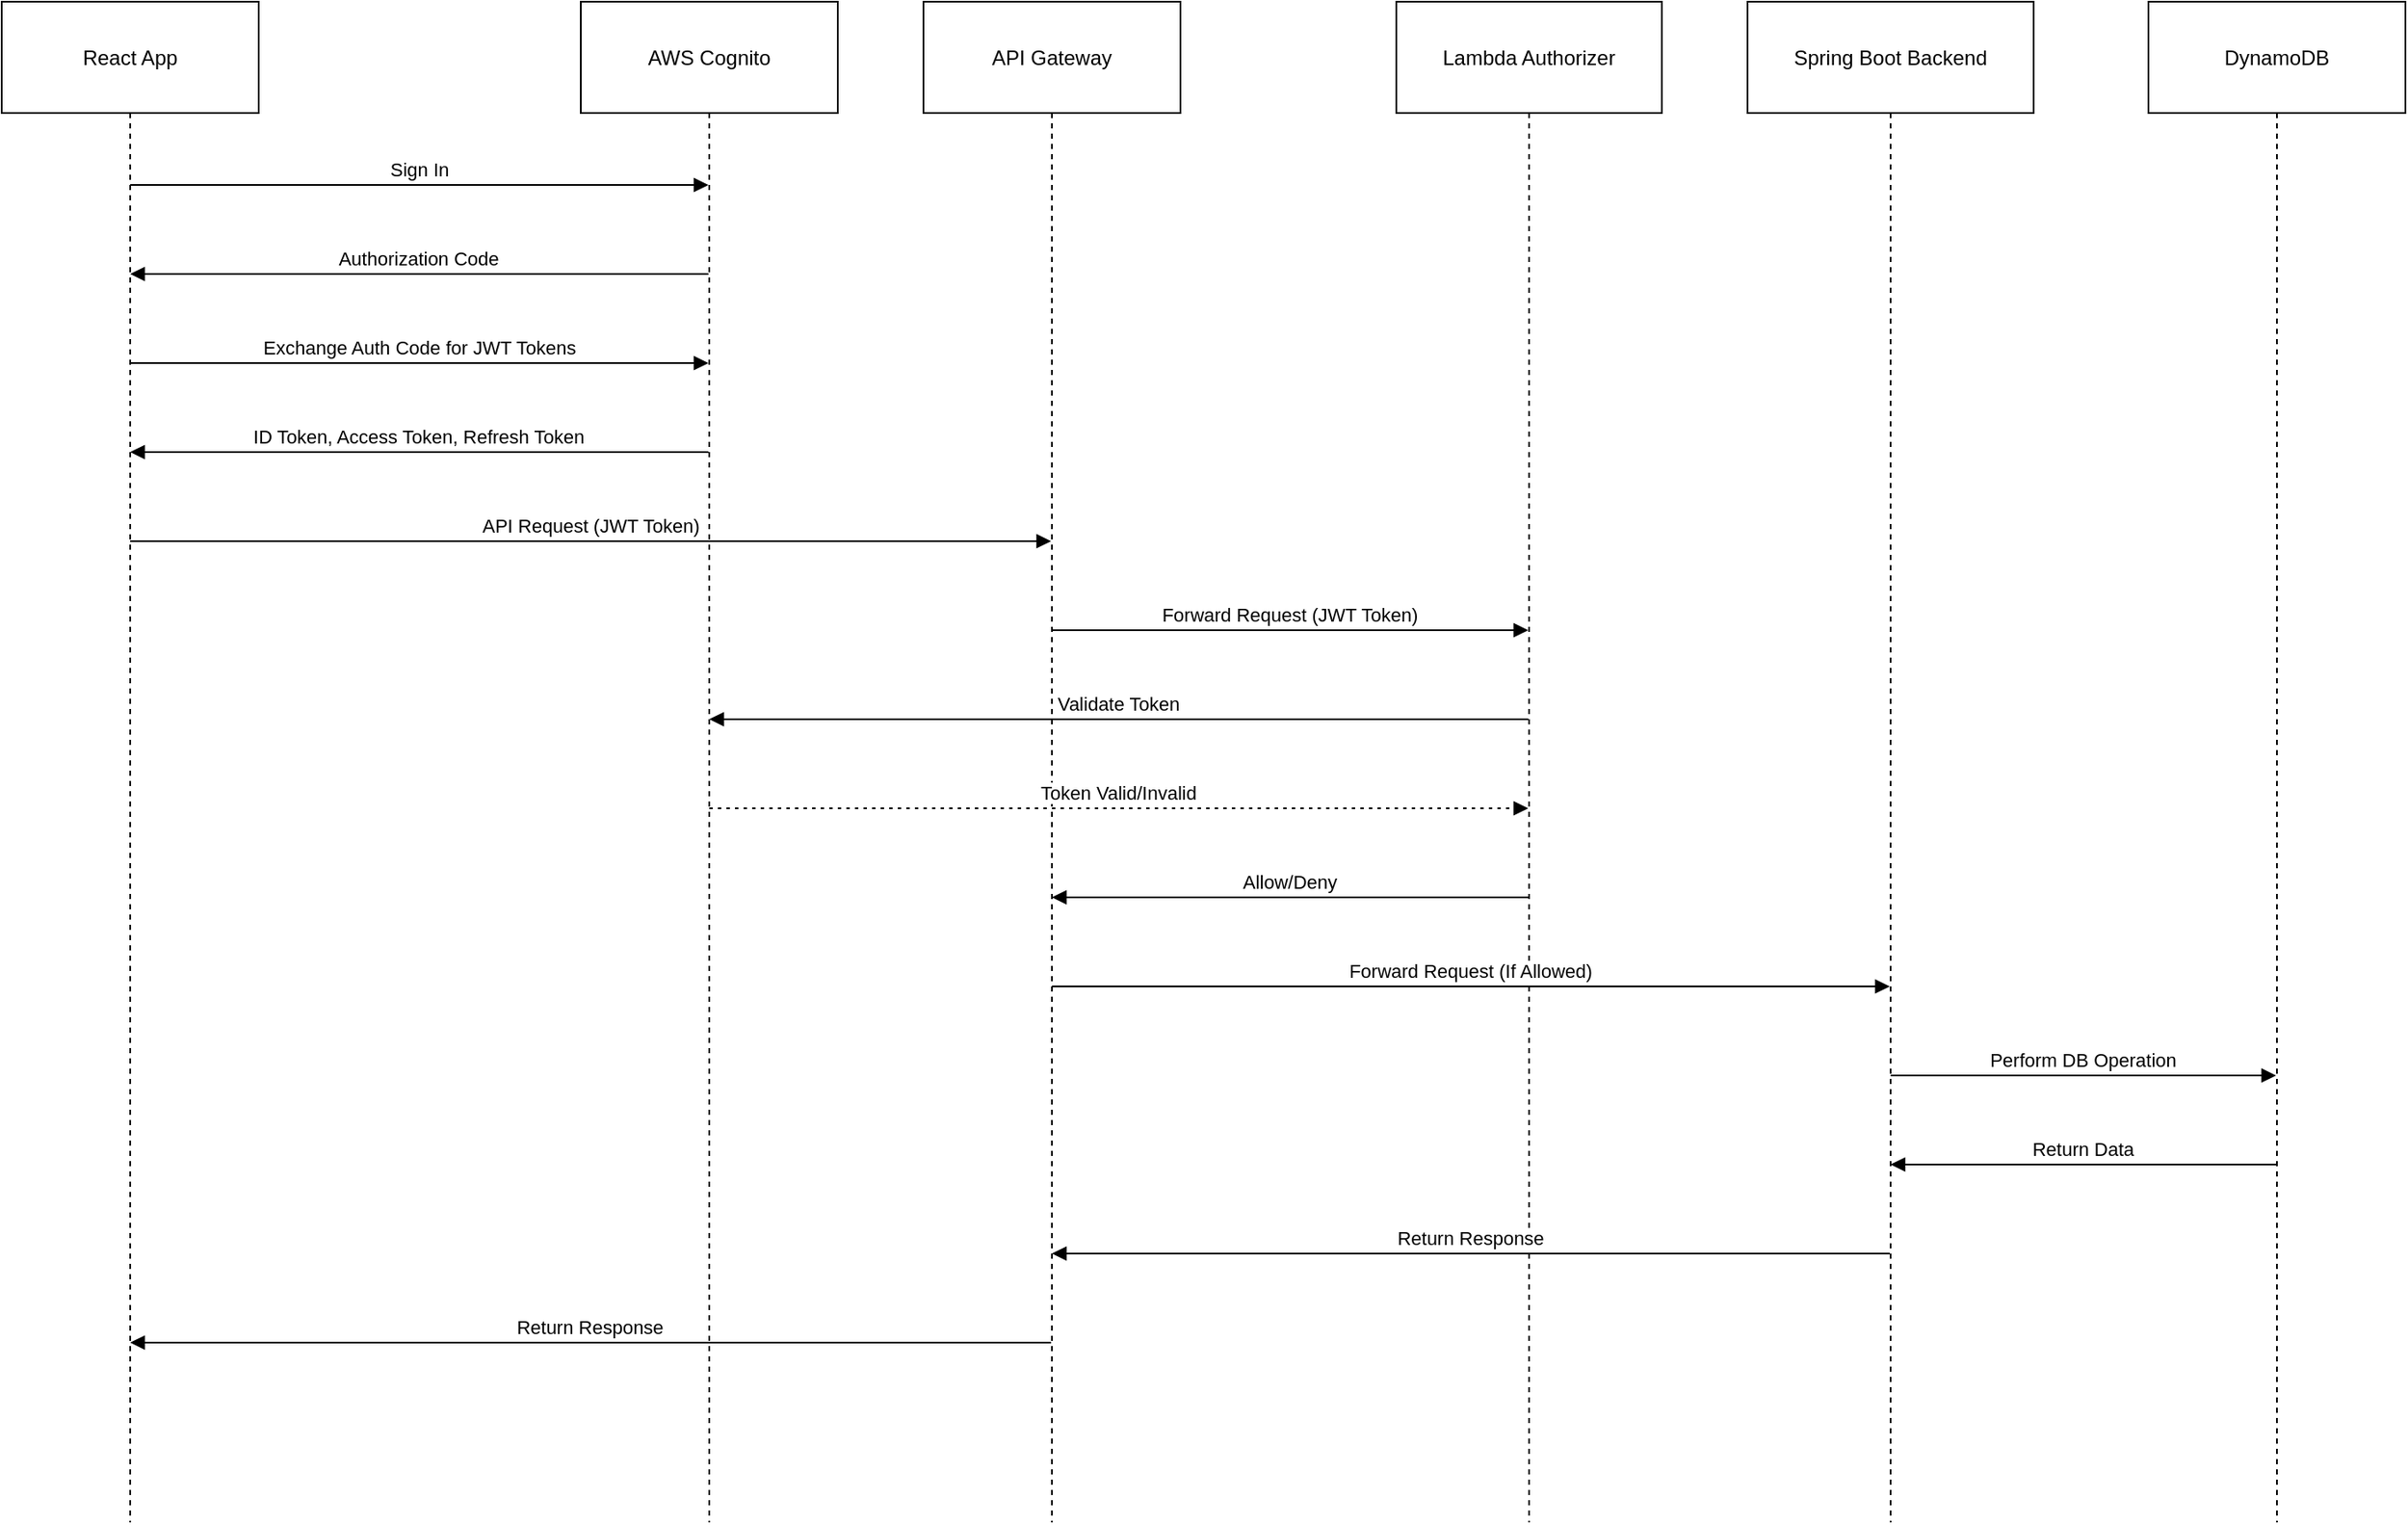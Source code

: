 <mxfile version="24.5.3" type="github" pages="4">
  <diagram name="Page-1" id="zcsIJ5oPYtfFFtMieLTu">
    <mxGraphModel dx="1222" dy="636" grid="1" gridSize="10" guides="1" tooltips="1" connect="1" arrows="1" fold="1" page="1" pageScale="1" pageWidth="850" pageHeight="1100" math="0" shadow="0">
      <root>
        <mxCell id="0" />
        <mxCell id="1" parent="0" />
        <mxCell id="AB_d_BDQOn1JZrrvu_UV-1" value="React App" style="shape=umlLifeline;perimeter=lifelinePerimeter;whiteSpace=wrap;container=1;dropTarget=0;collapsible=0;recursiveResize=0;outlineConnect=0;portConstraint=eastwest;newEdgeStyle={&quot;edgeStyle&quot;:&quot;elbowEdgeStyle&quot;,&quot;elbow&quot;:&quot;vertical&quot;,&quot;curved&quot;:0,&quot;rounded&quot;:0};size=65;" vertex="1" parent="1">
          <mxGeometry x="20" y="20" width="150" height="888" as="geometry" />
        </mxCell>
        <mxCell id="AB_d_BDQOn1JZrrvu_UV-2" value="AWS Cognito" style="shape=umlLifeline;perimeter=lifelinePerimeter;whiteSpace=wrap;container=1;dropTarget=0;collapsible=0;recursiveResize=0;outlineConnect=0;portConstraint=eastwest;newEdgeStyle={&quot;edgeStyle&quot;:&quot;elbowEdgeStyle&quot;,&quot;elbow&quot;:&quot;vertical&quot;,&quot;curved&quot;:0,&quot;rounded&quot;:0};size=65;" vertex="1" parent="1">
          <mxGeometry x="358" y="20" width="150" height="888" as="geometry" />
        </mxCell>
        <mxCell id="AB_d_BDQOn1JZrrvu_UV-3" value="API Gateway" style="shape=umlLifeline;perimeter=lifelinePerimeter;whiteSpace=wrap;container=1;dropTarget=0;collapsible=0;recursiveResize=0;outlineConnect=0;portConstraint=eastwest;newEdgeStyle={&quot;edgeStyle&quot;:&quot;elbowEdgeStyle&quot;,&quot;elbow&quot;:&quot;vertical&quot;,&quot;curved&quot;:0,&quot;rounded&quot;:0};size=65;" vertex="1" parent="1">
          <mxGeometry x="558" y="20" width="150" height="888" as="geometry" />
        </mxCell>
        <mxCell id="AB_d_BDQOn1JZrrvu_UV-4" value="Lambda Authorizer" style="shape=umlLifeline;perimeter=lifelinePerimeter;whiteSpace=wrap;container=1;dropTarget=0;collapsible=0;recursiveResize=0;outlineConnect=0;portConstraint=eastwest;newEdgeStyle={&quot;edgeStyle&quot;:&quot;elbowEdgeStyle&quot;,&quot;elbow&quot;:&quot;vertical&quot;,&quot;curved&quot;:0,&quot;rounded&quot;:0};size=65;" vertex="1" parent="1">
          <mxGeometry x="834" y="20" width="155" height="888" as="geometry" />
        </mxCell>
        <mxCell id="AB_d_BDQOn1JZrrvu_UV-5" value="Spring Boot Backend" style="shape=umlLifeline;perimeter=lifelinePerimeter;whiteSpace=wrap;container=1;dropTarget=0;collapsible=0;recursiveResize=0;outlineConnect=0;portConstraint=eastwest;newEdgeStyle={&quot;edgeStyle&quot;:&quot;elbowEdgeStyle&quot;,&quot;elbow&quot;:&quot;vertical&quot;,&quot;curved&quot;:0,&quot;rounded&quot;:0};size=65;" vertex="1" parent="1">
          <mxGeometry x="1039" y="20" width="167" height="888" as="geometry" />
        </mxCell>
        <mxCell id="AB_d_BDQOn1JZrrvu_UV-6" value="DynamoDB" style="shape=umlLifeline;perimeter=lifelinePerimeter;whiteSpace=wrap;container=1;dropTarget=0;collapsible=0;recursiveResize=0;outlineConnect=0;portConstraint=eastwest;newEdgeStyle={&quot;edgeStyle&quot;:&quot;elbowEdgeStyle&quot;,&quot;elbow&quot;:&quot;vertical&quot;,&quot;curved&quot;:0,&quot;rounded&quot;:0};size=65;" vertex="1" parent="1">
          <mxGeometry x="1273" y="20" width="150" height="888" as="geometry" />
        </mxCell>
        <mxCell id="AB_d_BDQOn1JZrrvu_UV-7" value="Sign In" style="verticalAlign=bottom;endArrow=block;edgeStyle=elbowEdgeStyle;elbow=vertical;curved=0;rounded=0;" edge="1" parent="1" source="AB_d_BDQOn1JZrrvu_UV-1" target="AB_d_BDQOn1JZrrvu_UV-2">
          <mxGeometry relative="1" as="geometry">
            <Array as="points">
              <mxPoint x="273" y="127" />
            </Array>
          </mxGeometry>
        </mxCell>
        <mxCell id="AB_d_BDQOn1JZrrvu_UV-8" value="Authorization Code" style="verticalAlign=bottom;endArrow=block;edgeStyle=elbowEdgeStyle;elbow=vertical;curved=0;rounded=0;" edge="1" parent="1" source="AB_d_BDQOn1JZrrvu_UV-2" target="AB_d_BDQOn1JZrrvu_UV-1">
          <mxGeometry relative="1" as="geometry">
            <Array as="points">
              <mxPoint x="276" y="179" />
            </Array>
          </mxGeometry>
        </mxCell>
        <mxCell id="AB_d_BDQOn1JZrrvu_UV-9" value="Exchange Auth Code for JWT Tokens" style="verticalAlign=bottom;endArrow=block;edgeStyle=elbowEdgeStyle;elbow=vertical;curved=0;rounded=0;" edge="1" parent="1" source="AB_d_BDQOn1JZrrvu_UV-1" target="AB_d_BDQOn1JZrrvu_UV-2">
          <mxGeometry relative="1" as="geometry">
            <Array as="points">
              <mxPoint x="273" y="231" />
            </Array>
          </mxGeometry>
        </mxCell>
        <mxCell id="AB_d_BDQOn1JZrrvu_UV-10" value="ID Token, Access Token, Refresh Token" style="verticalAlign=bottom;endArrow=block;edgeStyle=elbowEdgeStyle;elbow=vertical;curved=0;rounded=0;" edge="1" parent="1" source="AB_d_BDQOn1JZrrvu_UV-2" target="AB_d_BDQOn1JZrrvu_UV-1">
          <mxGeometry relative="1" as="geometry">
            <Array as="points">
              <mxPoint x="276" y="283" />
            </Array>
          </mxGeometry>
        </mxCell>
        <mxCell id="AB_d_BDQOn1JZrrvu_UV-11" value="API Request (JWT Token)" style="verticalAlign=bottom;endArrow=block;edgeStyle=elbowEdgeStyle;elbow=vertical;curved=0;rounded=0;" edge="1" parent="1" source="AB_d_BDQOn1JZrrvu_UV-1" target="AB_d_BDQOn1JZrrvu_UV-3">
          <mxGeometry relative="1" as="geometry">
            <Array as="points">
              <mxPoint x="373" y="335" />
            </Array>
          </mxGeometry>
        </mxCell>
        <mxCell id="AB_d_BDQOn1JZrrvu_UV-12" value="Forward Request (JWT Token)" style="verticalAlign=bottom;endArrow=block;edgeStyle=elbowEdgeStyle;elbow=vertical;curved=0;rounded=0;" edge="1" parent="1" source="AB_d_BDQOn1JZrrvu_UV-3" target="AB_d_BDQOn1JZrrvu_UV-4">
          <mxGeometry relative="1" as="geometry">
            <Array as="points">
              <mxPoint x="781" y="387" />
            </Array>
          </mxGeometry>
        </mxCell>
        <mxCell id="AB_d_BDQOn1JZrrvu_UV-13" value="Validate Token" style="verticalAlign=bottom;endArrow=block;edgeStyle=elbowEdgeStyle;elbow=vertical;curved=0;rounded=0;" edge="1" parent="1" source="AB_d_BDQOn1JZrrvu_UV-4" target="AB_d_BDQOn1JZrrvu_UV-2">
          <mxGeometry relative="1" as="geometry">
            <Array as="points">
              <mxPoint x="684" y="439" />
            </Array>
          </mxGeometry>
        </mxCell>
        <mxCell id="AB_d_BDQOn1JZrrvu_UV-14" value="Token Valid/Invalid" style="verticalAlign=bottom;endArrow=block;edgeStyle=elbowEdgeStyle;elbow=vertical;curved=0;rounded=0;dashed=1;dashPattern=2 3;" edge="1" parent="1" source="AB_d_BDQOn1JZrrvu_UV-2" target="AB_d_BDQOn1JZrrvu_UV-4">
          <mxGeometry relative="1" as="geometry">
            <Array as="points">
              <mxPoint x="681" y="491" />
            </Array>
          </mxGeometry>
        </mxCell>
        <mxCell id="AB_d_BDQOn1JZrrvu_UV-15" value="Allow/Deny" style="verticalAlign=bottom;endArrow=block;edgeStyle=elbowEdgeStyle;elbow=vertical;curved=0;rounded=0;" edge="1" parent="1" source="AB_d_BDQOn1JZrrvu_UV-4" target="AB_d_BDQOn1JZrrvu_UV-3">
          <mxGeometry relative="1" as="geometry">
            <Array as="points">
              <mxPoint x="784" y="543" />
            </Array>
          </mxGeometry>
        </mxCell>
        <mxCell id="AB_d_BDQOn1JZrrvu_UV-16" value="Forward Request (If Allowed)" style="verticalAlign=bottom;endArrow=block;edgeStyle=elbowEdgeStyle;elbow=vertical;curved=0;rounded=0;" edge="1" parent="1" source="AB_d_BDQOn1JZrrvu_UV-3" target="AB_d_BDQOn1JZrrvu_UV-5">
          <mxGeometry relative="1" as="geometry">
            <Array as="points">
              <mxPoint x="886" y="595" />
            </Array>
          </mxGeometry>
        </mxCell>
        <mxCell id="AB_d_BDQOn1JZrrvu_UV-17" value="Perform DB Operation" style="verticalAlign=bottom;endArrow=block;edgeStyle=elbowEdgeStyle;elbow=vertical;curved=0;rounded=0;" edge="1" parent="1" source="AB_d_BDQOn1JZrrvu_UV-5" target="AB_d_BDQOn1JZrrvu_UV-6">
          <mxGeometry relative="1" as="geometry">
            <Array as="points">
              <mxPoint x="1244" y="647" />
            </Array>
          </mxGeometry>
        </mxCell>
        <mxCell id="AB_d_BDQOn1JZrrvu_UV-18" value="Return Data" style="verticalAlign=bottom;endArrow=block;edgeStyle=elbowEdgeStyle;elbow=vertical;curved=0;rounded=0;" edge="1" parent="1" source="AB_d_BDQOn1JZrrvu_UV-6" target="AB_d_BDQOn1JZrrvu_UV-5">
          <mxGeometry relative="1" as="geometry">
            <Array as="points">
              <mxPoint x="1247" y="699" />
            </Array>
          </mxGeometry>
        </mxCell>
        <mxCell id="AB_d_BDQOn1JZrrvu_UV-19" value="Return Response" style="verticalAlign=bottom;endArrow=block;edgeStyle=elbowEdgeStyle;elbow=vertical;curved=0;rounded=0;" edge="1" parent="1" source="AB_d_BDQOn1JZrrvu_UV-5" target="AB_d_BDQOn1JZrrvu_UV-3">
          <mxGeometry relative="1" as="geometry">
            <Array as="points">
              <mxPoint x="889" y="751" />
            </Array>
          </mxGeometry>
        </mxCell>
        <mxCell id="AB_d_BDQOn1JZrrvu_UV-20" value="Return Response" style="verticalAlign=bottom;endArrow=block;edgeStyle=elbowEdgeStyle;elbow=vertical;curved=0;rounded=0;" edge="1" parent="1" source="AB_d_BDQOn1JZrrvu_UV-3" target="AB_d_BDQOn1JZrrvu_UV-1">
          <mxGeometry relative="1" as="geometry">
            <Array as="points">
              <mxPoint x="376" y="803" />
            </Array>
          </mxGeometry>
        </mxCell>
      </root>
    </mxGraphModel>
  </diagram>
  <diagram id="MhaqYAlzycJpKwpS_oR9" name="Page-2">
    <mxGraphModel grid="1" page="1" gridSize="10" guides="1" tooltips="1" connect="1" arrows="1" fold="1" pageScale="1" pageWidth="850" pageHeight="1100" math="0" shadow="0">
      <root>
        <mxCell id="0" />
        <mxCell id="1" parent="0" />
      </root>
    </mxGraphModel>
  </diagram>
  <diagram id="vzH3tsLkldthPXbdkJJp" name="Page-3">
    <mxGraphModel grid="1" page="1" gridSize="10" guides="1" tooltips="1" connect="1" arrows="1" fold="1" pageScale="1" pageWidth="850" pageHeight="1100" math="0" shadow="0">
      <root>
        <mxCell id="0" />
        <mxCell id="1" parent="0" />
      </root>
    </mxGraphModel>
  </diagram>
  <diagram id="5rmsTQA-QZHtwkaJWRlV" name="Page-4">
    <mxGraphModel dx="1222" dy="636" grid="1" gridSize="10" guides="1" tooltips="1" connect="1" arrows="1" fold="1" page="1" pageScale="1" pageWidth="850" pageHeight="1100" math="0" shadow="0">
      <root>
        <mxCell id="0" />
        <mxCell id="1" parent="0" />
        <mxCell id="U2W_PXW87W6aidbfWF0g-1" value="Monitoring" style="whiteSpace=wrap;strokeWidth=2;verticalAlign=top;" vertex="1" parent="1">
          <mxGeometry x="2349" y="815" width="170" height="134" as="geometry" />
        </mxCell>
        <mxCell id="U2W_PXW87W6aidbfWF0g-2" value="CloudWatch" style="whiteSpace=wrap;strokeWidth=2;" vertex="1" parent="1">
          <mxGeometry x="2384" y="865" width="100" height="34" as="geometry" />
        </mxCell>
        <mxCell id="U2W_PXW87W6aidbfWF0g-3" value="AWS" style="whiteSpace=wrap;strokeWidth=2;verticalAlign=top;" vertex="1" parent="1">
          <mxGeometry x="20" y="238" width="2309" height="711" as="geometry" />
        </mxCell>
        <mxCell id="U2W_PXW87W6aidbfWF0g-4" value="Cognito" style="whiteSpace=wrap;strokeWidth=2;" vertex="1" parent="1">
          <mxGeometry x="1457" y="263" width="70" height="34" as="geometry" />
        </mxCell>
        <mxCell id="U2W_PXW87W6aidbfWF0g-5" value="JWT Token" style="whiteSpace=wrap;strokeWidth=2;" vertex="1" parent="1">
          <mxGeometry x="1447" y="346" width="91" height="34" as="geometry" />
        </mxCell>
        <mxCell id="U2W_PXW87W6aidbfWF0g-6" value="Microservices on ECS/EKS" style="whiteSpace=wrap;strokeWidth=2;verticalAlign=top;" vertex="1" parent="1">
          <mxGeometry x="143" y="430" width="1732" height="335" as="geometry" />
        </mxCell>
        <mxCell id="U2W_PXW87W6aidbfWF0g-7" value="Storage" style="whiteSpace=wrap;strokeWidth=2;verticalAlign=top;" vertex="1" parent="1">
          <mxGeometry x="40" y="840" width="1401" height="84" as="geometry" />
        </mxCell>
        <mxCell id="U2W_PXW87W6aidbfWF0g-8" value="Low Cash Condition" style="whiteSpace=wrap;strokeWidth=2;" vertex="1" parent="1">
          <mxGeometry x="1911" y="623" width="155" height="34" as="geometry" />
        </mxCell>
        <mxCell id="U2W_PXW87W6aidbfWF0g-9" value="Low Balance Condition" style="whiteSpace=wrap;strokeWidth=2;" vertex="1" parent="1">
          <mxGeometry x="2116" y="623" width="178" height="34" as="geometry" />
        </mxCell>
        <mxCell id="U2W_PXW87W6aidbfWF0g-10" value="SNS/SQS" style="whiteSpace=wrap;strokeWidth=2;" vertex="1" parent="1">
          <mxGeometry x="1482" y="865" width="76" height="34" as="geometry" />
        </mxCell>
        <mxCell id="U2W_PXW87W6aidbfWF0g-11" value="DynamoDB - Customer Table" style="whiteSpace=wrap;strokeWidth=2;" vertex="1" parent="1">
          <mxGeometry x="75" y="865" width="217" height="34" as="geometry" />
        </mxCell>
        <mxCell id="U2W_PXW87W6aidbfWF0g-12" value="DynamoDB - Account Table" style="whiteSpace=wrap;strokeWidth=2;" vertex="1" parent="1">
          <mxGeometry x="342" y="865" width="206" height="34" as="geometry" />
        </mxCell>
        <mxCell id="U2W_PXW87W6aidbfWF0g-13" value="DynamoDB - Transaction Table" style="whiteSpace=wrap;strokeWidth=2;" vertex="1" parent="1">
          <mxGeometry x="597" y="865" width="230" height="34" as="geometry" />
        </mxCell>
        <mxCell id="U2W_PXW87W6aidbfWF0g-14" value="DynamoDB - Payment Table" style="whiteSpace=wrap;strokeWidth=2;" vertex="1" parent="1">
          <mxGeometry x="912" y="865" width="210" height="34" as="geometry" />
        </mxCell>
        <mxCell id="U2W_PXW87W6aidbfWF0g-15" value="DynamoDB - Notification Table" style="whiteSpace=wrap;strokeWidth=2;" vertex="1" parent="1">
          <mxGeometry x="1173" y="865" width="233" height="34" as="geometry" />
        </mxCell>
        <mxCell id="U2W_PXW87W6aidbfWF0g-16" value="Customer Management Service" style="whiteSpace=wrap;strokeWidth=2;" vertex="1" parent="1">
          <mxGeometry x="747" y="706" width="235" height="34" as="geometry" />
        </mxCell>
        <mxCell id="U2W_PXW87W6aidbfWF0g-17" value="Lambda Authorizer" style="whiteSpace=wrap;strokeWidth=2;" vertex="1" parent="1">
          <mxGeometry x="1417" y="455" width="151" height="34" as="geometry" />
        </mxCell>
        <mxCell id="U2W_PXW87W6aidbfWF0g-18" value="Account Management Service" style="whiteSpace=wrap;strokeWidth=2;" vertex="1" parent="1">
          <mxGeometry x="1052" y="706" width="226" height="34" as="geometry" />
        </mxCell>
        <mxCell id="U2W_PXW87W6aidbfWF0g-19" value="Transaction Management Service" style="whiteSpace=wrap;strokeWidth=2;" vertex="1" parent="1">
          <mxGeometry x="1200" y="539" width="250" height="34" as="geometry" />
        </mxCell>
        <mxCell id="U2W_PXW87W6aidbfWF0g-20" value="Payment Processing Service" style="whiteSpace=wrap;strokeWidth=2;" vertex="1" parent="1">
          <mxGeometry x="1629" y="539" width="212" height="34" as="geometry" />
        </mxCell>
        <mxCell id="U2W_PXW87W6aidbfWF0g-21" value="Notification Service" style="whiteSpace=wrap;strokeWidth=2;" vertex="1" parent="1">
          <mxGeometry x="1438" y="706" width="156" height="34" as="geometry" />
        </mxCell>
        <mxCell id="U2W_PXW87W6aidbfWF0g-22" value="CLIENT" style="whiteSpace=wrap;strokeWidth=2;verticalAlign=top;" vertex="1" parent="1">
          <mxGeometry x="1371" y="20" width="242" height="168" as="geometry" />
        </mxCell>
        <mxCell id="U2W_PXW87W6aidbfWF0g-23" value="Google/Facebook SSO" style="whiteSpace=wrap;strokeWidth=2;" vertex="1" parent="1">
          <mxGeometry x="1406" y="129" width="172" height="34" as="geometry" />
        </mxCell>
        <mxCell id="U2W_PXW87W6aidbfWF0g-24" value="React Frontend" style="whiteSpace=wrap;strokeWidth=2;" vertex="1" parent="1">
          <mxGeometry x="1430" y="45" width="125" height="34" as="geometry" />
        </mxCell>
        <mxCell id="U2W_PXW87W6aidbfWF0g-25" value="" style="curved=1;startArrow=none;endArrow=block;exitX=0.5;exitY=0.99;entryX=0.5;entryY=-0.01;rounded=0;" edge="1" parent="1" source="U2W_PXW87W6aidbfWF0g-24" target="U2W_PXW87W6aidbfWF0g-23">
          <mxGeometry relative="1" as="geometry">
            <Array as="points" />
          </mxGeometry>
        </mxCell>
        <mxCell id="U2W_PXW87W6aidbfWF0g-26" value="" style="curved=1;startArrow=none;endArrow=block;exitX=0.5;exitY=0.99;entryX=0.5;entryY=-0.01;rounded=0;" edge="1" parent="1" source="U2W_PXW87W6aidbfWF0g-23" target="U2W_PXW87W6aidbfWF0g-4">
          <mxGeometry relative="1" as="geometry">
            <Array as="points" />
          </mxGeometry>
        </mxCell>
        <mxCell id="U2W_PXW87W6aidbfWF0g-27" value="" style="curved=1;startArrow=none;endArrow=block;exitX=0.5;exitY=0.98;entryX=0.5;entryY=0.01;rounded=0;" edge="1" parent="1" source="U2W_PXW87W6aidbfWF0g-4" target="U2W_PXW87W6aidbfWF0g-5">
          <mxGeometry relative="1" as="geometry">
            <Array as="points" />
          </mxGeometry>
        </mxCell>
        <mxCell id="U2W_PXW87W6aidbfWF0g-28" value="" style="curved=1;startArrow=none;endArrow=block;exitX=0.5;exitY=1;entryX=0.5;entryY=0;rounded=0;" edge="1" parent="1" source="U2W_PXW87W6aidbfWF0g-5" target="U2W_PXW87W6aidbfWF0g-17">
          <mxGeometry relative="1" as="geometry">
            <Array as="points" />
          </mxGeometry>
        </mxCell>
        <mxCell id="U2W_PXW87W6aidbfWF0g-29" value="" style="curved=1;startArrow=none;endArrow=block;exitX=0;exitY=0.64;entryX=0.5;entryY=0.01;rounded=0;" edge="1" parent="1" source="U2W_PXW87W6aidbfWF0g-17" target="U2W_PXW87W6aidbfWF0g-16">
          <mxGeometry relative="1" as="geometry">
            <Array as="points">
              <mxPoint x="865" y="514" />
            </Array>
          </mxGeometry>
        </mxCell>
        <mxCell id="U2W_PXW87W6aidbfWF0g-30" value="" style="curved=1;startArrow=none;endArrow=block;exitX=0;exitY=0.78;entryX=0.5;entryY=0.01;rounded=0;" edge="1" parent="1" source="U2W_PXW87W6aidbfWF0g-17" target="U2W_PXW87W6aidbfWF0g-18">
          <mxGeometry relative="1" as="geometry">
            <Array as="points">
              <mxPoint x="1165" y="514" />
            </Array>
          </mxGeometry>
        </mxCell>
        <mxCell id="U2W_PXW87W6aidbfWF0g-31" value="" style="curved=1;startArrow=none;endArrow=block;exitX=0.05;exitY=0.99;entryX=0.5;entryY=-0.01;rounded=0;" edge="1" parent="1" source="U2W_PXW87W6aidbfWF0g-17" target="U2W_PXW87W6aidbfWF0g-19">
          <mxGeometry relative="1" as="geometry">
            <Array as="points">
              <mxPoint x="1326" y="514" />
            </Array>
          </mxGeometry>
        </mxCell>
        <mxCell id="U2W_PXW87W6aidbfWF0g-32" value="" style="curved=1;startArrow=none;endArrow=block;exitX=1;exitY=0.88;entryX=0.5;entryY=-0.01;rounded=0;" edge="1" parent="1" source="U2W_PXW87W6aidbfWF0g-17" target="U2W_PXW87W6aidbfWF0g-20">
          <mxGeometry relative="1" as="geometry">
            <Array as="points">
              <mxPoint x="1735" y="514" />
            </Array>
          </mxGeometry>
        </mxCell>
        <mxCell id="U2W_PXW87W6aidbfWF0g-33" value="" style="curved=1;startArrow=none;endArrow=block;exitX=0.48;exitY=0.99;entryX=0.42;entryY=0.01;rounded=0;" edge="1" parent="1" source="U2W_PXW87W6aidbfWF0g-17" target="U2W_PXW87W6aidbfWF0g-21">
          <mxGeometry relative="1" as="geometry">
            <Array as="points">
              <mxPoint x="1486" y="514" />
              <mxPoint x="1486" y="681" />
            </Array>
          </mxGeometry>
        </mxCell>
        <mxCell id="U2W_PXW87W6aidbfWF0g-34" value="" style="curved=1;startArrow=none;endArrow=block;exitX=0;exitY=0.72;entryX=0.5;entryY=0;rounded=0;" edge="1" parent="1" source="U2W_PXW87W6aidbfWF0g-16" target="U2W_PXW87W6aidbfWF0g-11">
          <mxGeometry relative="1" as="geometry">
            <Array as="points">
              <mxPoint x="183" y="765" />
            </Array>
          </mxGeometry>
        </mxCell>
        <mxCell id="U2W_PXW87W6aidbfWF0g-35" value="" style="curved=1;startArrow=none;endArrow=block;exitX=0;exitY=0.7;entryX=0.5;entryY=0;rounded=0;" edge="1" parent="1" source="U2W_PXW87W6aidbfWF0g-18" target="U2W_PXW87W6aidbfWF0g-12">
          <mxGeometry relative="1" as="geometry">
            <Array as="points">
              <mxPoint x="444" y="765" />
            </Array>
          </mxGeometry>
        </mxCell>
        <mxCell id="U2W_PXW87W6aidbfWF0g-36" value="" style="curved=1;startArrow=none;endArrow=block;exitX=0;exitY=0.74;entryX=0.5;entryY=0;rounded=0;" edge="1" parent="1" source="U2W_PXW87W6aidbfWF0g-19" target="U2W_PXW87W6aidbfWF0g-13">
          <mxGeometry relative="1" as="geometry">
            <Array as="points">
              <mxPoint x="712" y="598" />
            </Array>
          </mxGeometry>
        </mxCell>
        <mxCell id="U2W_PXW87W6aidbfWF0g-37" value="" style="curved=1;startArrow=none;endArrow=block;exitX=0;exitY=0.67;entryX=0.5;entryY=0;rounded=0;" edge="1" parent="1" source="U2W_PXW87W6aidbfWF0g-20" target="U2W_PXW87W6aidbfWF0g-14">
          <mxGeometry relative="1" as="geometry">
            <Array as="points">
              <mxPoint x="1017" y="598" />
            </Array>
          </mxGeometry>
        </mxCell>
        <mxCell id="U2W_PXW87W6aidbfWF0g-38" value="" style="curved=1;startArrow=none;endArrow=block;exitX=0;exitY=0.93;entryX=0.5;entryY=0;rounded=0;" edge="1" parent="1" source="U2W_PXW87W6aidbfWF0g-21" target="U2W_PXW87W6aidbfWF0g-15">
          <mxGeometry relative="1" as="geometry">
            <Array as="points">
              <mxPoint x="1289" y="765" />
            </Array>
          </mxGeometry>
        </mxCell>
        <mxCell id="U2W_PXW87W6aidbfWF0g-39" value="" style="curved=1;startArrow=none;endArrow=block;exitX=1;exitY=0.82;entryX=0;entryY=-0.01;rounded=0;" edge="1" parent="1" source="U2W_PXW87W6aidbfWF0g-19" target="U2W_PXW87W6aidbfWF0g-8">
          <mxGeometry relative="1" as="geometry">
            <Array as="points">
              <mxPoint x="1795" y="598" />
            </Array>
          </mxGeometry>
        </mxCell>
        <mxCell id="U2W_PXW87W6aidbfWF0g-40" value="" style="curved=1;startArrow=none;endArrow=block;exitX=0.65;exitY=0.99;entryX=0;entryY=0.2;rounded=0;" edge="1" parent="1" source="U2W_PXW87W6aidbfWF0g-20" target="U2W_PXW87W6aidbfWF0g-9">
          <mxGeometry relative="1" as="geometry">
            <Array as="points">
              <mxPoint x="1815" y="598" />
            </Array>
          </mxGeometry>
        </mxCell>
        <mxCell id="U2W_PXW87W6aidbfWF0g-41" value="" style="curved=1;startArrow=none;endArrow=block;exitX=0;exitY=0.68;entryX=0.47;entryY=0.01;rounded=0;" edge="1" parent="1" source="U2W_PXW87W6aidbfWF0g-8" target="U2W_PXW87W6aidbfWF0g-21">
          <mxGeometry relative="1" as="geometry">
            <Array as="points">
              <mxPoint x="1506" y="681" />
            </Array>
          </mxGeometry>
        </mxCell>
        <mxCell id="U2W_PXW87W6aidbfWF0g-42" value="" style="curved=1;startArrow=none;endArrow=block;exitX=0;exitY=0.68;entryX=0.84;entryY=0.01;rounded=0;" edge="1" parent="1" source="U2W_PXW87W6aidbfWF0g-9" target="U2W_PXW87W6aidbfWF0g-21">
          <mxGeometry relative="1" as="geometry">
            <Array as="points">
              <mxPoint x="1648" y="681" />
            </Array>
          </mxGeometry>
        </mxCell>
        <mxCell id="U2W_PXW87W6aidbfWF0g-43" value="" style="curved=1;startArrow=none;endArrow=block;exitX=0.51;exitY=1;entryX=0.5;entryY=0;rounded=0;" edge="1" parent="1" source="U2W_PXW87W6aidbfWF0g-21" target="U2W_PXW87W6aidbfWF0g-10">
          <mxGeometry relative="1" as="geometry">
            <Array as="points">
              <mxPoint x="1520" y="765" />
            </Array>
          </mxGeometry>
        </mxCell>
        <mxCell id="U2W_PXW87W6aidbfWF0g-44" value="" style="curved=1;startArrow=none;endArrow=block;exitX=1;exitY=0.72;entryX=0;entryY=0.43;rounded=0;" edge="1" parent="1" source="U2W_PXW87W6aidbfWF0g-16" target="U2W_PXW87W6aidbfWF0g-2">
          <mxGeometry relative="1" as="geometry">
            <Array as="points">
              <mxPoint x="1540" y="765" />
              <mxPoint x="1540" y="840" />
            </Array>
          </mxGeometry>
        </mxCell>
        <mxCell id="U2W_PXW87W6aidbfWF0g-45" value="" style="curved=1;startArrow=none;endArrow=block;exitX=1;exitY=0.86;entryX=0;entryY=0.43;rounded=0;" edge="1" parent="1" source="U2W_PXW87W6aidbfWF0g-18" target="U2W_PXW87W6aidbfWF0g-2">
          <mxGeometry relative="1" as="geometry">
            <Array as="points">
              <mxPoint x="1560" y="765" />
              <mxPoint x="1560" y="840" />
            </Array>
          </mxGeometry>
        </mxCell>
        <mxCell id="U2W_PXW87W6aidbfWF0g-46" value="" style="curved=1;startArrow=none;endArrow=block;exitX=1;exitY=0.89;entryX=0;entryY=0.41;rounded=0;" edge="1" parent="1" source="U2W_PXW87W6aidbfWF0g-19" target="U2W_PXW87W6aidbfWF0g-2">
          <mxGeometry relative="1" as="geometry">
            <Array as="points">
              <mxPoint x="1715" y="598" />
              <mxPoint x="1715" y="840" />
            </Array>
          </mxGeometry>
        </mxCell>
        <mxCell id="U2W_PXW87W6aidbfWF0g-47" value="" style="curved=1;startArrow=none;endArrow=block;exitX=0.5;exitY=0.99;entryX=0;entryY=0.41;rounded=0;" edge="1" parent="1" source="U2W_PXW87W6aidbfWF0g-20" target="U2W_PXW87W6aidbfWF0g-2">
          <mxGeometry relative="1" as="geometry">
            <Array as="points">
              <mxPoint x="1735" y="840" />
            </Array>
          </mxGeometry>
        </mxCell>
        <mxCell id="U2W_PXW87W6aidbfWF0g-48" value="" style="curved=1;startArrow=none;endArrow=block;exitX=1;exitY=0.84;entryX=0;entryY=0.4;rounded=0;" edge="1" parent="1" source="U2W_PXW87W6aidbfWF0g-21" target="U2W_PXW87W6aidbfWF0g-2">
          <mxGeometry relative="1" as="geometry">
            <Array as="points">
              <mxPoint x="1805" y="765" />
              <mxPoint x="1805" y="840" />
            </Array>
          </mxGeometry>
        </mxCell>
      </root>
    </mxGraphModel>
  </diagram>
</mxfile>
